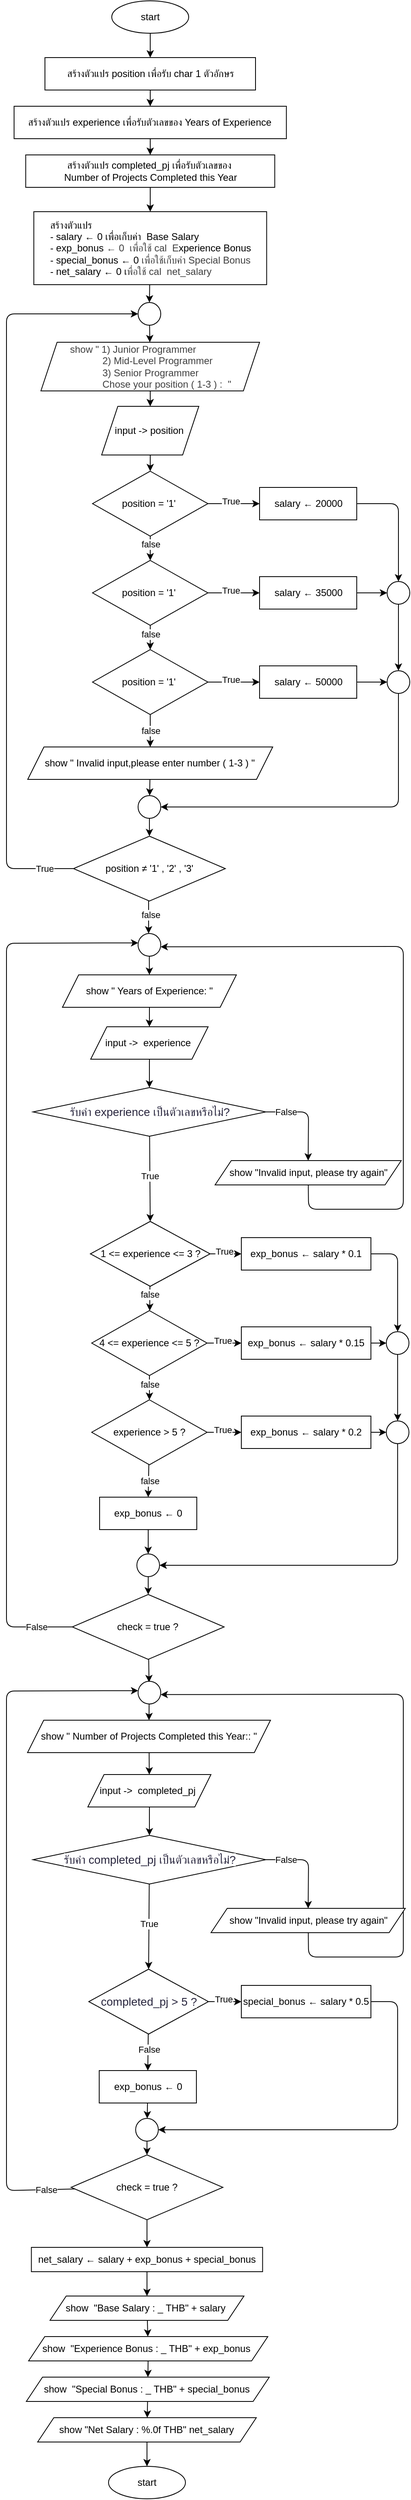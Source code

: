 <mxfile>
    <diagram id="rjmMeJDlCENXjaPgGZ8u" name="Page-1">
        <mxGraphModel dx="1001" dy="726" grid="1" gridSize="10" guides="1" tooltips="1" connect="1" arrows="1" fold="1" page="1" pageScale="1" pageWidth="850" pageHeight="1100" math="0" shadow="0">
            <root>
                <mxCell id="0"/>
                <mxCell id="1" parent="0"/>
                <mxCell id="4" value="" style="edgeStyle=none;html=1;" parent="1" source="2" target="3" edge="1">
                    <mxGeometry relative="1" as="geometry"/>
                </mxCell>
                <mxCell id="2" value="start" style="ellipse;whiteSpace=wrap;html=1;" parent="1" vertex="1">
                    <mxGeometry x="320" y="40" width="95" height="40" as="geometry"/>
                </mxCell>
                <mxCell id="6" value="" style="edgeStyle=none;html=1;" parent="1" source="3" target="5" edge="1">
                    <mxGeometry relative="1" as="geometry"/>
                </mxCell>
                <mxCell id="3" value="สร้างตัวแปร position เพื่อรับ char 1 ตัวอักษร" style="rounded=0;whiteSpace=wrap;html=1;" parent="1" vertex="1">
                    <mxGeometry x="237.5" y="110" width="260" height="40" as="geometry"/>
                </mxCell>
                <mxCell id="8" value="" style="edgeStyle=none;html=1;" parent="1" source="5" target="7" edge="1">
                    <mxGeometry relative="1" as="geometry"/>
                </mxCell>
                <mxCell id="5" value="สร้างตัวแปร e&lt;span style=&quot;color: rgb(0, 0, 0);&quot;&gt;xperience&amp;nbsp;&lt;/span&gt;เพื่อรับตัวเลขของ Years of Experience" style="rounded=0;whiteSpace=wrap;html=1;" parent="1" vertex="1">
                    <mxGeometry x="199.38" y="170" width="336.25" height="40" as="geometry"/>
                </mxCell>
                <mxCell id="11" value="" style="edgeStyle=none;html=1;" parent="1" source="7" target="10" edge="1">
                    <mxGeometry relative="1" as="geometry"/>
                </mxCell>
                <mxCell id="7" value="สร้างตัวแปร completed_pj&lt;span style=&quot;color: rgb(0, 0, 0);&quot;&gt;&amp;nbsp;&lt;/span&gt;เพื่อรับตัวเลขของ&amp;nbsp;&lt;div&gt;Number of Projects Completed this Year&lt;/div&gt;" style="rounded=0;whiteSpace=wrap;html=1;" parent="1" vertex="1">
                    <mxGeometry x="213.75" y="230" width="307.5" height="40" as="geometry"/>
                </mxCell>
                <mxCell id="13" value="" style="edgeStyle=none;html=1;entryX=0;entryY=0.5;entryDx=0;entryDy=0;" parent="1" source="10" target="14" edge="1">
                    <mxGeometry relative="1" as="geometry">
                        <mxPoint x="368" y="440" as="targetPoint"/>
                    </mxGeometry>
                </mxCell>
                <mxCell id="10" value="&lt;div style=&quot;text-align: left;&quot;&gt;&lt;span style=&quot;background-color: transparent;&quot;&gt;สร้างตัวแปร&amp;nbsp;&lt;/span&gt;&lt;/div&gt;&lt;div style=&quot;text-align: left;&quot;&gt;- salary ← 0 เพื่อเก็บค่า&amp;nbsp; Base Salary&lt;/div&gt;&lt;div style=&quot;text-align: left;&quot;&gt;- exp_bonus&amp;nbsp;&lt;span style=&quot;color: rgb(63, 63, 63); background-color: transparent;&quot;&gt;← 0&amp;nbsp;&amp;nbsp;&lt;/span&gt;&lt;span style=&quot;color: rgb(63, 63, 63); background-color: transparent;&quot;&gt;เพื่อใช้ cal&amp;nbsp; E&lt;/span&gt;&lt;span style=&quot;background-color: transparent; text-align: center; scrollbar-color: rgb(226, 226, 226) rgb(251, 251, 251); color: rgb(0, 0, 0);&quot;&gt;xperience Bonus&lt;/span&gt;&lt;/div&gt;&lt;div style=&quot;text-align: left;&quot;&gt;&lt;span style=&quot;background-color: transparent; text-align: center; scrollbar-color: rgb(226, 226, 226) rgb(251, 251, 251); color: rgb(0, 0, 0);&quot;&gt;-&amp;nbsp;special_bonus ← 0&amp;nbsp;&lt;/span&gt;&lt;span style=&quot;background-color: transparent; scrollbar-color: rgb(226, 226, 226) rgb(251, 251, 251); color: rgb(63, 63, 63);&quot;&gt;เพื่อใช้เก็บค่า Special Bonus&lt;/span&gt;&lt;/div&gt;&lt;div style=&quot;text-align: left;&quot;&gt;- net_salary ← 0 เ&lt;span style=&quot;background-color: transparent; scrollbar-color: rgb(226, 226, 226) rgb(251, 251, 251); color: rgb(63, 63, 63);&quot;&gt;พื่อใช้ cal&amp;nbsp; net_salary&lt;/span&gt;&lt;/div&gt;" style="rounded=0;whiteSpace=wrap;html=1;" parent="1" vertex="1">
                    <mxGeometry x="223.75" y="300" width="287.5" height="90" as="geometry"/>
                </mxCell>
                <mxCell id="20" value="&lt;div&gt;&lt;br&gt;&lt;/div&gt;&lt;div&gt;&lt;br&gt;&lt;/div&gt;" style="edgeStyle=none;html=1;" parent="1" source="14" target="19" edge="1">
                    <mxGeometry relative="1" as="geometry"/>
                </mxCell>
                <mxCell id="14" value="" style="ellipse;whiteSpace=wrap;html=1;aspect=fixed;direction=south;" parent="1" vertex="1">
                    <mxGeometry x="352.5" y="412" width="28" height="28" as="geometry"/>
                </mxCell>
                <mxCell id="23" value="" style="edgeStyle=none;html=1;" parent="1" source="19" target="22" edge="1">
                    <mxGeometry relative="1" as="geometry"/>
                </mxCell>
                <mxCell id="19" value="&lt;div style=&quot;color: rgb(63, 63, 63); scrollbar-color: rgb(226, 226, 226) rgb(251, 251, 251); text-align: left;&quot;&gt;show &quot; 1) Junior Programmer&amp;nbsp;&lt;/div&gt;&lt;div style=&quot;color: rgb(63, 63, 63); scrollbar-color: rgb(226, 226, 226) rgb(251, 251, 251); text-align: left;&quot;&gt;&lt;span style=&quot;color: rgb(63, 63, 63); scrollbar-color: rgb(226, 226, 226) rgb(251, 251, 251); white-space: pre;&quot;&gt;&#x9;&amp;nbsp;&lt;/span&gt;&amp;nbsp; &amp;nbsp;2) Mid-Level Programmer&lt;/div&gt;&lt;div style=&quot;color: rgb(63, 63, 63); scrollbar-color: rgb(226, 226, 226) rgb(251, 251, 251); text-align: left;&quot;&gt;&lt;span style=&quot;color: rgb(63, 63, 63); scrollbar-color: rgb(226, 226, 226) rgb(251, 251, 251); white-space: pre;&quot;&gt;&#x9;&lt;/span&gt;&amp;nbsp; &amp;nbsp;&amp;nbsp;3) Senior Programmer&amp;nbsp; &amp;nbsp;&lt;br style=&quot;color: rgb(63, 63, 63); scrollbar-color: rgb(226, 226, 226) rgb(251, 251, 251);&quot;&gt;&lt;/div&gt;&lt;div style=&quot;color: rgb(63, 63, 63); scrollbar-color: rgb(226, 226, 226) rgb(251, 251, 251); text-align: left;&quot;&gt;&lt;span style=&quot;color: rgb(63, 63, 63); scrollbar-color: rgb(226, 226, 226) rgb(251, 251, 251); white-space: pre;&quot;&gt;&#x9;&amp;nbsp;&lt;/span&gt;&amp;nbsp; &amp;nbsp;Chose your position ( 1-3 ) :&amp;nbsp;&amp;nbsp;&lt;span style=&quot;scrollbar-color: rgb(226, 226, 226) rgb(251, 251, 251); background-color: transparent; color: rgb(63, 63, 63);&quot;&gt;&quot;&lt;/span&gt;&lt;/div&gt;" style="shape=parallelogram;perimeter=parallelogramPerimeter;whiteSpace=wrap;html=1;fixedSize=1;" parent="1" vertex="1">
                    <mxGeometry x="232.51" y="461" width="270" height="60" as="geometry"/>
                </mxCell>
                <mxCell id="25" value="" style="edgeStyle=none;html=1;" parent="1" source="22" target="24" edge="1">
                    <mxGeometry relative="1" as="geometry"/>
                </mxCell>
                <mxCell id="22" value="input -&amp;gt; position&amp;nbsp;" style="shape=parallelogram;perimeter=parallelogramPerimeter;whiteSpace=wrap;html=1;fixedSize=1;" parent="1" vertex="1">
                    <mxGeometry x="307.5" y="540" width="120" height="60" as="geometry"/>
                </mxCell>
                <mxCell id="27" value="" style="edgeStyle=none;html=1;" edge="1" parent="1" source="24" target="26">
                    <mxGeometry relative="1" as="geometry"/>
                </mxCell>
                <mxCell id="28" value="True" style="edgeLabel;html=1;align=center;verticalAlign=middle;resizable=0;points=[];" vertex="1" connectable="0" parent="27">
                    <mxGeometry x="-0.121" y="3" relative="1" as="geometry">
                        <mxPoint as="offset"/>
                    </mxGeometry>
                </mxCell>
                <mxCell id="39" value="" style="edgeStyle=none;html=1;" edge="1" parent="1" source="24" target="32">
                    <mxGeometry relative="1" as="geometry"/>
                </mxCell>
                <mxCell id="24" value="position = &#39;1&#39;&amp;nbsp;" style="rhombus;whiteSpace=wrap;html=1;" parent="1" vertex="1">
                    <mxGeometry x="296.26" y="620" width="142.5" height="80" as="geometry"/>
                </mxCell>
                <mxCell id="51" style="edgeStyle=none;html=1;entryX=0;entryY=0.5;entryDx=0;entryDy=0;" edge="1" parent="1" source="26" target="46">
                    <mxGeometry relative="1" as="geometry">
                        <mxPoint x="660" y="660" as="targetPoint"/>
                        <Array as="points">
                            <mxPoint x="674" y="660"/>
                        </Array>
                    </mxGeometry>
                </mxCell>
                <mxCell id="26" value="salary ← 20000" style="whiteSpace=wrap;html=1;" vertex="1" parent="1">
                    <mxGeometry x="502.51" y="640" width="120" height="40" as="geometry"/>
                </mxCell>
                <mxCell id="30" value="" style="edgeStyle=none;html=1;" edge="1" parent="1" source="32" target="33">
                    <mxGeometry relative="1" as="geometry"/>
                </mxCell>
                <mxCell id="31" value="True" style="edgeLabel;html=1;align=center;verticalAlign=middle;resizable=0;points=[];" vertex="1" connectable="0" parent="30">
                    <mxGeometry x="-0.121" y="3" relative="1" as="geometry">
                        <mxPoint as="offset"/>
                    </mxGeometry>
                </mxCell>
                <mxCell id="38" value="" style="edgeStyle=none;html=1;" edge="1" parent="1" source="32" target="36">
                    <mxGeometry relative="1" as="geometry"/>
                </mxCell>
                <mxCell id="40" value="false" style="edgeLabel;html=1;align=center;verticalAlign=middle;resizable=0;points=[];" vertex="1" connectable="0" parent="38">
                    <mxGeometry y="1" relative="1" as="geometry">
                        <mxPoint x="-1" y="-4" as="offset"/>
                    </mxGeometry>
                </mxCell>
                <mxCell id="32" value="position = &#39;1&#39;&amp;nbsp;" style="rhombus;whiteSpace=wrap;html=1;" vertex="1" parent="1">
                    <mxGeometry x="296.26" y="730" width="142.5" height="80" as="geometry"/>
                </mxCell>
                <mxCell id="52" style="edgeStyle=none;html=1;entryX=0.5;entryY=1;entryDx=0;entryDy=0;" edge="1" parent="1" source="33" target="46">
                    <mxGeometry relative="1" as="geometry"/>
                </mxCell>
                <mxCell id="33" value="salary ← 35000" style="whiteSpace=wrap;html=1;" vertex="1" parent="1">
                    <mxGeometry x="502.51" y="750" width="120" height="40" as="geometry"/>
                </mxCell>
                <mxCell id="34" value="" style="edgeStyle=none;html=1;" edge="1" parent="1" source="36" target="37">
                    <mxGeometry relative="1" as="geometry"/>
                </mxCell>
                <mxCell id="35" value="True" style="edgeLabel;html=1;align=center;verticalAlign=middle;resizable=0;points=[];" vertex="1" connectable="0" parent="34">
                    <mxGeometry x="-0.121" y="3" relative="1" as="geometry">
                        <mxPoint as="offset"/>
                    </mxGeometry>
                </mxCell>
                <mxCell id="44" style="edgeStyle=none;html=1;entryX=0.5;entryY=0;entryDx=0;entryDy=0;" edge="1" parent="1" source="36" target="45">
                    <mxGeometry relative="1" as="geometry">
                        <mxPoint x="367.502" y="960" as="targetPoint"/>
                    </mxGeometry>
                </mxCell>
                <mxCell id="36" value="position = &#39;1&#39;&amp;nbsp;" style="rhombus;whiteSpace=wrap;html=1;" vertex="1" parent="1">
                    <mxGeometry x="296.26" y="840" width="142.5" height="80" as="geometry"/>
                </mxCell>
                <mxCell id="53" style="edgeStyle=none;html=1;" edge="1" parent="1" source="37" target="47">
                    <mxGeometry relative="1" as="geometry"/>
                </mxCell>
                <mxCell id="37" value="salary ← 50000" style="whiteSpace=wrap;html=1;" vertex="1" parent="1">
                    <mxGeometry x="502.51" y="860" width="120" height="40" as="geometry"/>
                </mxCell>
                <mxCell id="41" value="false" style="edgeLabel;html=1;align=center;verticalAlign=middle;resizable=0;points=[];" vertex="1" connectable="0" parent="1">
                    <mxGeometry x="377.51" y="831.172" as="geometry">
                        <mxPoint x="-10" y="-121" as="offset"/>
                    </mxGeometry>
                </mxCell>
                <mxCell id="42" value="false" style="edgeLabel;html=1;align=center;verticalAlign=middle;resizable=0;points=[];" vertex="1" connectable="0" parent="1">
                    <mxGeometry x="367.5" y="940.002" as="geometry"/>
                </mxCell>
                <mxCell id="50" value="" style="edgeStyle=none;html=1;" edge="1" parent="1" source="45" target="49">
                    <mxGeometry relative="1" as="geometry"/>
                </mxCell>
                <mxCell id="45" value="show &quot; Invalid input,please enter number ( 1-3 ) &quot;" style="shape=parallelogram;perimeter=parallelogramPerimeter;whiteSpace=wrap;html=1;fixedSize=1;" vertex="1" parent="1">
                    <mxGeometry x="216.26" y="960" width="302.49" height="40" as="geometry"/>
                </mxCell>
                <mxCell id="54" style="edgeStyle=none;html=1;" edge="1" parent="1" source="46" target="47">
                    <mxGeometry relative="1" as="geometry"/>
                </mxCell>
                <mxCell id="46" value="" style="ellipse;whiteSpace=wrap;html=1;aspect=fixed;direction=south;" vertex="1" parent="1">
                    <mxGeometry x="660" y="756" width="28" height="28" as="geometry"/>
                </mxCell>
                <mxCell id="55" style="edgeStyle=none;html=1;entryX=0.5;entryY=0;entryDx=0;entryDy=0;" edge="1" parent="1" source="47" target="49">
                    <mxGeometry relative="1" as="geometry">
                        <Array as="points">
                            <mxPoint x="674" y="1034"/>
                        </Array>
                    </mxGeometry>
                </mxCell>
                <mxCell id="47" value="" style="ellipse;whiteSpace=wrap;html=1;aspect=fixed;direction=south;" vertex="1" parent="1">
                    <mxGeometry x="660" y="866" width="28" height="28" as="geometry"/>
                </mxCell>
                <mxCell id="57" value="" style="edgeStyle=none;html=1;" edge="1" parent="1" source="49" target="56">
                    <mxGeometry relative="1" as="geometry"/>
                </mxCell>
                <mxCell id="49" value="" style="ellipse;whiteSpace=wrap;html=1;aspect=fixed;direction=south;" vertex="1" parent="1">
                    <mxGeometry x="352.5" y="1020" width="28" height="28" as="geometry"/>
                </mxCell>
                <mxCell id="59" style="edgeStyle=none;html=1;entryX=0.5;entryY=1;entryDx=0;entryDy=0;" edge="1" parent="1" source="56" target="14">
                    <mxGeometry relative="1" as="geometry">
                        <mxPoint x="190" y="380" as="targetPoint"/>
                        <Array as="points">
                            <mxPoint x="190" y="1110"/>
                            <mxPoint x="190" y="426"/>
                        </Array>
                    </mxGeometry>
                </mxCell>
                <mxCell id="60" value="True" style="edgeLabel;html=1;align=center;verticalAlign=middle;resizable=0;points=[];" vertex="1" connectable="0" parent="59">
                    <mxGeometry x="-0.921" relative="1" as="geometry">
                        <mxPoint as="offset"/>
                    </mxGeometry>
                </mxCell>
                <mxCell id="61" style="edgeStyle=none;html=1;entryX=0;entryY=0.5;entryDx=0;entryDy=0;" edge="1" parent="1">
                    <mxGeometry relative="1" as="geometry">
                        <mxPoint x="365.49" y="1190.0" as="targetPoint"/>
                        <mxPoint x="365.493" y="1149.999" as="sourcePoint"/>
                    </mxGeometry>
                </mxCell>
                <mxCell id="63" value="false" style="edgeLabel;html=1;align=center;verticalAlign=middle;resizable=0;points=[];" vertex="1" connectable="0" parent="61">
                    <mxGeometry x="-0.158" y="2" relative="1" as="geometry">
                        <mxPoint as="offset"/>
                    </mxGeometry>
                </mxCell>
                <mxCell id="56" value="position&amp;nbsp;&lt;span style=&quot;color: rgb(0, 0, 0);&quot;&gt;≠&lt;/span&gt;&amp;nbsp;&#39;1&#39; ,&amp;nbsp;&#39;2&#39; , &#39;3&#39;" style="rhombus;whiteSpace=wrap;html=1;" vertex="1" parent="1">
                    <mxGeometry x="272.75" y="1070" width="187.49" height="80" as="geometry"/>
                </mxCell>
                <mxCell id="71" style="edgeStyle=none;html=1;entryX=0.5;entryY=0;entryDx=0;entryDy=0;" edge="1" parent="1" source="62" target="64">
                    <mxGeometry relative="1" as="geometry"/>
                </mxCell>
                <mxCell id="62" value="" style="ellipse;whiteSpace=wrap;html=1;aspect=fixed;direction=south;rotation=10;" vertex="1" parent="1">
                    <mxGeometry x="352.49" y="1190" width="28" height="28" as="geometry"/>
                </mxCell>
                <mxCell id="68" value="" style="edgeStyle=none;html=1;" edge="1" parent="1" source="64" target="67">
                    <mxGeometry relative="1" as="geometry"/>
                </mxCell>
                <mxCell id="64" value="show &quot; Years of Experience: &quot;" style="shape=parallelogram;perimeter=parallelogramPerimeter;whiteSpace=wrap;html=1;fixedSize=1;" vertex="1" parent="1">
                    <mxGeometry x="259.13" y="1241" width="214.74" height="40" as="geometry"/>
                </mxCell>
                <mxCell id="70" value="" style="edgeStyle=none;html=1;" edge="1" parent="1" source="67" target="69">
                    <mxGeometry relative="1" as="geometry"/>
                </mxCell>
                <mxCell id="67" value="input -&amp;gt;&amp;nbsp;&lt;span style=&quot;color: rgb(0, 0, 0);&quot;&gt;&amp;nbsp;experience&lt;/span&gt;&amp;nbsp;" style="shape=parallelogram;perimeter=parallelogramPerimeter;whiteSpace=wrap;html=1;fixedSize=1;" vertex="1" parent="1">
                    <mxGeometry x="293.99" y="1305" width="145" height="40" as="geometry"/>
                </mxCell>
                <mxCell id="75" style="edgeStyle=none;html=1;entryX=0.5;entryY=0;entryDx=0;entryDy=0;" edge="1" parent="1" source="69" target="74">
                    <mxGeometry relative="1" as="geometry">
                        <Array as="points">
                            <mxPoint x="563" y="1410"/>
                        </Array>
                    </mxGeometry>
                </mxCell>
                <mxCell id="76" value="False" style="edgeLabel;html=1;align=center;verticalAlign=middle;resizable=0;points=[];" vertex="1" connectable="0" parent="75">
                    <mxGeometry x="-0.569" y="3" relative="1" as="geometry">
                        <mxPoint y="3" as="offset"/>
                    </mxGeometry>
                </mxCell>
                <mxCell id="78" style="edgeStyle=none;html=1;entryX=0.5;entryY=0;entryDx=0;entryDy=0;" edge="1" parent="1" source="69" target="84">
                    <mxGeometry relative="1" as="geometry">
                        <mxPoint x="366.505" y="1550" as="targetPoint"/>
                    </mxGeometry>
                </mxCell>
                <mxCell id="79" value="True" style="edgeLabel;html=1;align=center;verticalAlign=middle;resizable=0;points=[];" vertex="1" connectable="0" parent="78">
                    <mxGeometry x="-0.073" relative="1" as="geometry">
                        <mxPoint as="offset"/>
                    </mxGeometry>
                </mxCell>
                <mxCell id="69" value="&lt;span style=&quot;color: rgb(40, 37, 61); font-family: &amp;quot;Recursive Variable&amp;quot;, arial, sans-serif; font-size: 14px; text-wrap-mode: nowrap; background-color: rgb(255, 255, 255);&quot;&gt;รับค่า experience เป็นตัวเลขหรือไม่?&lt;/span&gt;" style="rhombus;whiteSpace=wrap;html=1;" vertex="1" parent="1">
                    <mxGeometry x="222.75" y="1380" width="287.51" height="60" as="geometry"/>
                </mxCell>
                <mxCell id="77" style="edgeStyle=none;html=1;entryX=0.5;entryY=0;entryDx=0;entryDy=0;" edge="1" parent="1" source="74" target="62">
                    <mxGeometry relative="1" as="geometry">
                        <Array as="points">
                            <mxPoint x="563" y="1530"/>
                            <mxPoint x="680" y="1530"/>
                            <mxPoint x="680" y="1206"/>
                        </Array>
                    </mxGeometry>
                </mxCell>
                <mxCell id="74" value="show &quot;Invalid input, please try again&quot;" style="shape=parallelogram;perimeter=parallelogramPerimeter;whiteSpace=wrap;html=1;fixedSize=1;" vertex="1" parent="1">
                    <mxGeometry x="447.57" y="1470" width="229.88" height="30" as="geometry"/>
                </mxCell>
                <mxCell id="81" value="" style="edgeStyle=none;html=1;" edge="1" parent="1" source="84" target="86">
                    <mxGeometry relative="1" as="geometry"/>
                </mxCell>
                <mxCell id="82" value="True" style="edgeLabel;html=1;align=center;verticalAlign=middle;resizable=0;points=[];" vertex="1" connectable="0" parent="81">
                    <mxGeometry x="-0.121" y="3" relative="1" as="geometry">
                        <mxPoint as="offset"/>
                    </mxGeometry>
                </mxCell>
                <mxCell id="83" value="" style="edgeStyle=none;html=1;" edge="1" parent="1" source="84" target="91">
                    <mxGeometry relative="1" as="geometry"/>
                </mxCell>
                <mxCell id="84" value="&lt;span style=&quot;scrollbar-color: rgb(226, 226, 226) rgb(251, 251, 251); color: rgb(0, 0, 0);&quot;&gt;1 &amp;lt;= experience&lt;/span&gt;&lt;span style=&quot;color: rgb(0, 0, 0);&quot;&gt;&amp;nbsp;&amp;lt;= 3&lt;/span&gt;&amp;nbsp;?" style="rhombus;whiteSpace=wrap;html=1;" vertex="1" parent="1">
                    <mxGeometry x="293.62" y="1545" width="147.76" height="80" as="geometry"/>
                </mxCell>
                <mxCell id="85" style="edgeStyle=none;html=1;entryX=0;entryY=0.5;entryDx=0;entryDy=0;" edge="1" parent="1" source="86" target="103">
                    <mxGeometry relative="1" as="geometry">
                        <mxPoint x="659" y="1585" as="targetPoint"/>
                        <Array as="points">
                            <mxPoint x="673" y="1585"/>
                        </Array>
                    </mxGeometry>
                </mxCell>
                <mxCell id="86" value="&lt;span style=&quot;scrollbar-color: rgb(226, 226, 226) rgb(251, 251, 251); color: rgb(0, 0, 0);&quot;&gt;exp_bonus&lt;/span&gt;&lt;span style=&quot;color: rgb(0, 0, 0);&quot;&gt;&amp;nbsp;← salary * 0.1&lt;/span&gt;" style="whiteSpace=wrap;html=1;" vertex="1" parent="1">
                    <mxGeometry x="480" y="1565" width="160" height="40" as="geometry"/>
                </mxCell>
                <mxCell id="87" value="" style="edgeStyle=none;html=1;" edge="1" parent="1" source="91" target="93">
                    <mxGeometry relative="1" as="geometry"/>
                </mxCell>
                <mxCell id="88" value="True" style="edgeLabel;html=1;align=center;verticalAlign=middle;resizable=0;points=[];" vertex="1" connectable="0" parent="87">
                    <mxGeometry x="-0.121" y="3" relative="1" as="geometry">
                        <mxPoint as="offset"/>
                    </mxGeometry>
                </mxCell>
                <mxCell id="89" value="" style="edgeStyle=none;html=1;" edge="1" parent="1" source="91" target="97">
                    <mxGeometry relative="1" as="geometry"/>
                </mxCell>
                <mxCell id="90" value="false" style="edgeLabel;html=1;align=center;verticalAlign=middle;resizable=0;points=[];" vertex="1" connectable="0" parent="89">
                    <mxGeometry y="1" relative="1" as="geometry">
                        <mxPoint x="-1" y="-4" as="offset"/>
                    </mxGeometry>
                </mxCell>
                <mxCell id="91" value="&lt;span style=&quot;scrollbar-color: rgb(226, 226, 226) rgb(251, 251, 251); color: rgb(0, 0, 0);&quot;&gt;4 &amp;lt;= experience&lt;/span&gt;&lt;span style=&quot;scrollbar-color: rgb(226, 226, 226) rgb(251, 251, 251); color: rgb(0, 0, 0);&quot;&gt;&amp;nbsp;&amp;lt;= 5&lt;/span&gt;&lt;span style=&quot;color: rgb(0, 0, 0);&quot;&gt;&amp;nbsp;?&lt;/span&gt;" style="rhombus;whiteSpace=wrap;html=1;" vertex="1" parent="1">
                    <mxGeometry x="295.26" y="1655" width="142.5" height="80" as="geometry"/>
                </mxCell>
                <mxCell id="92" style="edgeStyle=none;html=1;entryX=0.5;entryY=1;entryDx=0;entryDy=0;" edge="1" parent="1" source="93" target="103">
                    <mxGeometry relative="1" as="geometry"/>
                </mxCell>
                <mxCell id="93" value="&lt;span style=&quot;scrollbar-color: rgb(226, 226, 226) rgb(251, 251, 251); color: rgb(0, 0, 0);&quot;&gt;exp_bonus&lt;/span&gt;&lt;span style=&quot;color: rgb(0, 0, 0);&quot;&gt;&amp;nbsp;← salary * 0.15&lt;/span&gt;" style="whiteSpace=wrap;html=1;" vertex="1" parent="1">
                    <mxGeometry x="480" y="1675" width="160" height="40" as="geometry"/>
                </mxCell>
                <mxCell id="94" value="" style="edgeStyle=none;html=1;" edge="1" parent="1" source="97" target="99">
                    <mxGeometry relative="1" as="geometry"/>
                </mxCell>
                <mxCell id="95" value="True" style="edgeLabel;html=1;align=center;verticalAlign=middle;resizable=0;points=[];" vertex="1" connectable="0" parent="94">
                    <mxGeometry x="-0.121" y="3" relative="1" as="geometry">
                        <mxPoint as="offset"/>
                    </mxGeometry>
                </mxCell>
                <mxCell id="96" style="edgeStyle=none;html=1;entryX=0.5;entryY=0;entryDx=0;entryDy=0;" edge="1" parent="1" source="97" target="105">
                    <mxGeometry relative="1" as="geometry">
                        <mxPoint x="367" y="1885" as="targetPoint"/>
                    </mxGeometry>
                </mxCell>
                <mxCell id="97" value="&lt;span style=&quot;scrollbar-color: rgb(226, 226, 226) rgb(251, 251, 251); color: rgb(0, 0, 0);&quot;&gt;experience &amp;gt;&lt;/span&gt;&lt;span style=&quot;scrollbar-color: rgb(226, 226, 226) rgb(251, 251, 251); color: rgb(0, 0, 0);&quot;&gt;&amp;nbsp;5&lt;/span&gt;&lt;span style=&quot;color: rgb(0, 0, 0);&quot;&gt;&amp;nbsp;?&lt;/span&gt;" style="rhombus;whiteSpace=wrap;html=1;" vertex="1" parent="1">
                    <mxGeometry x="295.26" y="1765" width="142.5" height="80" as="geometry"/>
                </mxCell>
                <mxCell id="98" style="edgeStyle=none;html=1;" edge="1" parent="1" source="99" target="104">
                    <mxGeometry relative="1" as="geometry"/>
                </mxCell>
                <mxCell id="99" value="&lt;span style=&quot;color: rgb(0, 0, 0);&quot;&gt;exp_bonus&lt;/span&gt;&amp;nbsp;← salary * 0.2" style="whiteSpace=wrap;html=1;" vertex="1" parent="1">
                    <mxGeometry x="480" y="1785" width="160" height="40" as="geometry"/>
                </mxCell>
                <mxCell id="100" value="false" style="edgeLabel;html=1;align=center;verticalAlign=middle;resizable=0;points=[];" vertex="1" connectable="0" parent="1">
                    <mxGeometry x="376.51" y="1756.172" as="geometry">
                        <mxPoint x="-10" y="-121" as="offset"/>
                    </mxGeometry>
                </mxCell>
                <mxCell id="101" value="false" style="edgeLabel;html=1;align=center;verticalAlign=middle;resizable=0;points=[];" vertex="1" connectable="0" parent="1">
                    <mxGeometry x="366.5" y="1865.002" as="geometry"/>
                </mxCell>
                <mxCell id="102" style="edgeStyle=none;html=1;" edge="1" parent="1" source="103" target="104">
                    <mxGeometry relative="1" as="geometry"/>
                </mxCell>
                <mxCell id="103" value="" style="ellipse;whiteSpace=wrap;html=1;aspect=fixed;direction=south;" vertex="1" parent="1">
                    <mxGeometry x="659" y="1681" width="28" height="28" as="geometry"/>
                </mxCell>
                <mxCell id="108" style="edgeStyle=none;html=1;entryX=0.5;entryY=0;entryDx=0;entryDy=0;" edge="1" parent="1" source="104" target="106">
                    <mxGeometry relative="1" as="geometry">
                        <Array as="points">
                            <mxPoint x="673" y="1969"/>
                        </Array>
                    </mxGeometry>
                </mxCell>
                <mxCell id="104" value="" style="ellipse;whiteSpace=wrap;html=1;aspect=fixed;direction=south;" vertex="1" parent="1">
                    <mxGeometry x="659" y="1791" width="28" height="28" as="geometry"/>
                </mxCell>
                <mxCell id="109" value="" style="edgeStyle=none;html=1;" edge="1" parent="1" source="105" target="106">
                    <mxGeometry relative="1" as="geometry"/>
                </mxCell>
                <mxCell id="105" value="exp_bonus ← 0" style="whiteSpace=wrap;html=1;" vertex="1" parent="1">
                    <mxGeometry x="305" y="1885" width="120" height="40" as="geometry"/>
                </mxCell>
                <mxCell id="111" value="" style="edgeStyle=none;html=1;" edge="1" parent="1" source="106" target="110">
                    <mxGeometry relative="1" as="geometry"/>
                </mxCell>
                <mxCell id="106" value="" style="ellipse;whiteSpace=wrap;html=1;aspect=fixed;direction=south;" vertex="1" parent="1">
                    <mxGeometry x="351" y="1955" width="28" height="28" as="geometry"/>
                </mxCell>
                <mxCell id="112" style="edgeStyle=none;html=1;entryX=0.5;entryY=1;entryDx=0;entryDy=0;" edge="1" parent="1" source="110" target="62">
                    <mxGeometry relative="1" as="geometry">
                        <Array as="points">
                            <mxPoint x="190" y="2045"/>
                            <mxPoint x="190" y="1202"/>
                        </Array>
                    </mxGeometry>
                </mxCell>
                <mxCell id="113" value="False" style="edgeLabel;html=1;align=center;verticalAlign=middle;resizable=0;points=[];" vertex="1" connectable="0" parent="112">
                    <mxGeometry x="-0.917" y="4" relative="1" as="geometry">
                        <mxPoint y="-4" as="offset"/>
                    </mxGeometry>
                </mxCell>
                <mxCell id="207" style="edgeStyle=none;html=1;entryX=0.052;entryY=0.596;entryDx=0;entryDy=0;entryPerimeter=0;" edge="1" parent="1" source="110" target="161">
                    <mxGeometry relative="1" as="geometry"/>
                </mxCell>
                <mxCell id="110" value="&lt;span style=&quot;color: rgb(0, 0, 0);&quot;&gt;check = true ?&lt;/span&gt;" style="rhombus;whiteSpace=wrap;html=1;" vertex="1" parent="1">
                    <mxGeometry x="271.26" y="2005" width="187.49" height="80" as="geometry"/>
                </mxCell>
                <mxCell id="160" style="edgeStyle=none;html=1;entryX=0.5;entryY=0;entryDx=0;entryDy=0;" edge="1" parent="1" source="161" target="163">
                    <mxGeometry relative="1" as="geometry"/>
                </mxCell>
                <mxCell id="161" value="" style="ellipse;whiteSpace=wrap;html=1;aspect=fixed;direction=south;rotation=10;" vertex="1" parent="1">
                    <mxGeometry x="352.49" y="2112" width="28" height="28" as="geometry"/>
                </mxCell>
                <mxCell id="162" value="" style="edgeStyle=none;html=1;" edge="1" parent="1" source="163" target="165">
                    <mxGeometry relative="1" as="geometry"/>
                </mxCell>
                <mxCell id="163" value="show &quot; Number of Projects Completed this Year:: &quot;" style="shape=parallelogram;perimeter=parallelogramPerimeter;whiteSpace=wrap;html=1;fixedSize=1;" vertex="1" parent="1">
                    <mxGeometry x="216" y="2160" width="300" height="40" as="geometry"/>
                </mxCell>
                <mxCell id="164" value="" style="edgeStyle=none;html=1;" edge="1" parent="1" source="165" target="170">
                    <mxGeometry relative="1" as="geometry"/>
                </mxCell>
                <mxCell id="165" value="input -&amp;gt;&amp;nbsp;&lt;span style=&quot;color: rgb(0, 0, 0);&quot;&gt;&amp;nbsp;completed_pj&lt;/span&gt;&amp;nbsp;" style="shape=parallelogram;perimeter=parallelogramPerimeter;whiteSpace=wrap;html=1;fixedSize=1;" vertex="1" parent="1">
                    <mxGeometry x="290.49" y="2227" width="151.99" height="40" as="geometry"/>
                </mxCell>
                <mxCell id="166" style="edgeStyle=none;html=1;entryX=0.5;entryY=0;entryDx=0;entryDy=0;" edge="1" parent="1" source="170" target="172">
                    <mxGeometry relative="1" as="geometry">
                        <Array as="points">
                            <mxPoint x="563" y="2332"/>
                        </Array>
                    </mxGeometry>
                </mxCell>
                <mxCell id="167" value="False" style="edgeLabel;html=1;align=center;verticalAlign=middle;resizable=0;points=[];" vertex="1" connectable="0" parent="166">
                    <mxGeometry x="-0.569" y="3" relative="1" as="geometry">
                        <mxPoint y="3" as="offset"/>
                    </mxGeometry>
                </mxCell>
                <mxCell id="168" style="edgeStyle=none;html=1;entryX=0.5;entryY=0;entryDx=0;entryDy=0;" edge="1" parent="1" source="170" target="176">
                    <mxGeometry relative="1" as="geometry">
                        <mxPoint x="366.505" y="2472" as="targetPoint"/>
                    </mxGeometry>
                </mxCell>
                <mxCell id="169" value="True" style="edgeLabel;html=1;align=center;verticalAlign=middle;resizable=0;points=[];" vertex="1" connectable="0" parent="168">
                    <mxGeometry x="-0.073" relative="1" as="geometry">
                        <mxPoint as="offset"/>
                    </mxGeometry>
                </mxCell>
                <mxCell id="170" value="&lt;span style=&quot;color: rgb(40, 37, 61); font-family: &amp;quot;Recursive Variable&amp;quot;, arial, sans-serif; font-size: 14px; text-wrap-mode: nowrap; background-color: rgb(255, 255, 255);&quot;&gt;รับค่า completed_pj เป็นตัวเลขหรือไม่?&lt;/span&gt;" style="rhombus;whiteSpace=wrap;html=1;" vertex="1" parent="1">
                    <mxGeometry x="222.75" y="2302" width="287.51" height="60" as="geometry"/>
                </mxCell>
                <mxCell id="171" style="edgeStyle=none;html=1;entryX=0.5;entryY=0;entryDx=0;entryDy=0;" edge="1" parent="1" source="172" target="161">
                    <mxGeometry relative="1" as="geometry">
                        <Array as="points">
                            <mxPoint x="563" y="2452"/>
                            <mxPoint x="680" y="2452"/>
                            <mxPoint x="680" y="2128"/>
                        </Array>
                    </mxGeometry>
                </mxCell>
                <mxCell id="172" value="show &quot;Invalid input, please try again&quot;" style="shape=parallelogram;perimeter=parallelogramPerimeter;whiteSpace=wrap;html=1;fixedSize=1;" vertex="1" parent="1">
                    <mxGeometry x="442.57" y="2392" width="239.88" height="30" as="geometry"/>
                </mxCell>
                <mxCell id="173" value="" style="edgeStyle=none;html=1;" edge="1" parent="1" source="176" target="178">
                    <mxGeometry relative="1" as="geometry"/>
                </mxCell>
                <mxCell id="174" value="True" style="edgeLabel;html=1;align=center;verticalAlign=middle;resizable=0;points=[];" vertex="1" connectable="0" parent="173">
                    <mxGeometry x="-0.121" y="3" relative="1" as="geometry">
                        <mxPoint as="offset"/>
                    </mxGeometry>
                </mxCell>
                <mxCell id="175" value="" style="edgeStyle=none;html=1;entryX=0.5;entryY=0;entryDx=0;entryDy=0;" edge="1" parent="1" source="176" target="199">
                    <mxGeometry relative="1" as="geometry">
                        <mxPoint x="366.868" y="2577.201" as="targetPoint"/>
                    </mxGeometry>
                </mxCell>
                <mxCell id="208" value="False" style="edgeLabel;html=1;align=center;verticalAlign=middle;resizable=0;points=[];" vertex="1" connectable="0" parent="175">
                    <mxGeometry x="-0.183" y="1" relative="1" as="geometry">
                        <mxPoint as="offset"/>
                    </mxGeometry>
                </mxCell>
                <mxCell id="176" value="&lt;span style=&quot;color: rgb(40, 37, 61); font-family: &amp;quot;Recursive Variable&amp;quot;, arial, sans-serif; font-size: 14px; text-wrap-mode: nowrap; background-color: rgb(255, 255, 255);&quot;&gt;completed_pj &amp;gt; 5 ?&lt;/span&gt;" style="rhombus;whiteSpace=wrap;html=1;" vertex="1" parent="1">
                    <mxGeometry x="291.62" y="2467" width="147.76" height="80" as="geometry"/>
                </mxCell>
                <mxCell id="177" style="edgeStyle=none;html=1;entryX=0.5;entryY=0;entryDx=0;entryDy=0;" edge="1" parent="1" source="178" target="201">
                    <mxGeometry relative="1" as="geometry">
                        <mxPoint x="673" y="2603" as="targetPoint"/>
                        <Array as="points">
                            <mxPoint x="673" y="2507"/>
                            <mxPoint x="673" y="2665"/>
                        </Array>
                    </mxGeometry>
                </mxCell>
                <mxCell id="178" value="&lt;span style=&quot;scrollbar-color: rgb(226, 226, 226) rgb(251, 251, 251); color: rgb(0, 0, 0);&quot;&gt;special_bonus&lt;/span&gt;&lt;span style=&quot;color: rgb(0, 0, 0);&quot;&gt;&amp;nbsp;← salary * 0.5&lt;/span&gt;" style="whiteSpace=wrap;html=1;" vertex="1" parent="1">
                    <mxGeometry x="480" y="2487" width="160" height="40" as="geometry"/>
                </mxCell>
                <mxCell id="198" value="" style="edgeStyle=none;html=1;" edge="1" parent="1" source="199" target="201">
                    <mxGeometry relative="1" as="geometry"/>
                </mxCell>
                <mxCell id="199" value="exp_bonus ← 0" style="whiteSpace=wrap;html=1;" vertex="1" parent="1">
                    <mxGeometry x="304.51" y="2592" width="120" height="40" as="geometry"/>
                </mxCell>
                <mxCell id="200" value="" style="edgeStyle=none;html=1;" edge="1" parent="1" source="201" target="204">
                    <mxGeometry relative="1" as="geometry"/>
                </mxCell>
                <mxCell id="201" value="" style="ellipse;whiteSpace=wrap;html=1;aspect=fixed;direction=south;" vertex="1" parent="1">
                    <mxGeometry x="349.5" y="2651" width="28" height="28" as="geometry"/>
                </mxCell>
                <mxCell id="202" style="edgeStyle=none;html=1;entryX=0.5;entryY=1;entryDx=0;entryDy=0;" edge="1" parent="1" source="204" target="161">
                    <mxGeometry relative="1" as="geometry">
                        <Array as="points">
                            <mxPoint x="190" y="2740"/>
                            <mxPoint x="190" y="2124"/>
                        </Array>
                    </mxGeometry>
                </mxCell>
                <mxCell id="203" value="False" style="edgeLabel;html=1;align=center;verticalAlign=middle;resizable=0;points=[];" vertex="1" connectable="0" parent="202">
                    <mxGeometry x="-0.917" y="4" relative="1" as="geometry">
                        <mxPoint y="-4" as="offset"/>
                    </mxGeometry>
                </mxCell>
                <mxCell id="210" value="" style="edgeStyle=none;html=1;" edge="1" parent="1" source="204" target="209">
                    <mxGeometry relative="1" as="geometry"/>
                </mxCell>
                <mxCell id="204" value="check = true ?" style="rhombus;whiteSpace=wrap;html=1;" vertex="1" parent="1">
                    <mxGeometry x="269.75" y="2696" width="187.49" height="80" as="geometry"/>
                </mxCell>
                <mxCell id="212" style="edgeStyle=none;html=1;" edge="1" parent="1" source="209" target="211">
                    <mxGeometry relative="1" as="geometry"/>
                </mxCell>
                <mxCell id="209" value="net_salary ← salary + exp_bonus + special_bonus" style="whiteSpace=wrap;html=1;" vertex="1" parent="1">
                    <mxGeometry x="220.76" y="2810" width="285.48" height="30" as="geometry"/>
                </mxCell>
                <mxCell id="214" value="" style="edgeStyle=none;html=1;" edge="1" parent="1" source="211" target="213">
                    <mxGeometry relative="1" as="geometry"/>
                </mxCell>
                <mxCell id="211" value="&lt;span style=&quot;color: rgb(0, 0, 0);&quot;&gt;show&lt;/span&gt;&amp;nbsp;&lt;span style=&quot;color: rgb(0, 0, 0);&quot;&gt;&amp;nbsp;&quot;Base Salary : _ THB&quot; +&amp;nbsp;&lt;/span&gt;&lt;span style=&quot;color: rgb(0, 0, 0);&quot;&gt;salary&lt;/span&gt;&amp;nbsp;" style="shape=parallelogram;perimeter=parallelogramPerimeter;whiteSpace=wrap;html=1;fixedSize=1;" vertex="1" parent="1">
                    <mxGeometry x="243.75" y="2870" width="239.49" height="30" as="geometry"/>
                </mxCell>
                <mxCell id="216" value="" style="edgeStyle=none;html=1;" edge="1" parent="1" source="213" target="215">
                    <mxGeometry relative="1" as="geometry"/>
                </mxCell>
                <mxCell id="213" value="&lt;span style=&quot;color: rgb(0, 0, 0);&quot;&gt;show&lt;/span&gt;&amp;nbsp;&lt;span style=&quot;color: rgb(0, 0, 0);&quot;&gt;&amp;nbsp;&quot;Experience Bonus : _ THB&quot; +&amp;nbsp;&lt;/span&gt;&lt;span style=&quot;color: rgb(0, 0, 0);&quot;&gt;exp_bonus&lt;/span&gt;&amp;nbsp;" style="shape=parallelogram;perimeter=parallelogramPerimeter;whiteSpace=wrap;html=1;fixedSize=1;" vertex="1" parent="1">
                    <mxGeometry x="217.31" y="2920" width="295.39" height="30" as="geometry"/>
                </mxCell>
                <mxCell id="218" value="" style="edgeStyle=none;html=1;" edge="1" parent="1" source="215" target="217">
                    <mxGeometry relative="1" as="geometry"/>
                </mxCell>
                <mxCell id="215" value="&lt;span style=&quot;color: rgb(0, 0, 0);&quot;&gt;show&lt;/span&gt;&amp;nbsp;&lt;span style=&quot;color: rgb(0, 0, 0);&quot;&gt;&amp;nbsp;&quot;Special Bonus : _ THB&quot; +&amp;nbsp;&lt;/span&gt;&lt;span style=&quot;color: rgb(0, 0, 0);&quot;&gt;special_bonus&lt;/span&gt;&amp;nbsp;" style="shape=parallelogram;perimeter=parallelogramPerimeter;whiteSpace=wrap;html=1;fixedSize=1;" vertex="1" parent="1">
                    <mxGeometry x="214.51" y="2970" width="300" height="30" as="geometry"/>
                </mxCell>
                <mxCell id="220" style="edgeStyle=none;html=1;" edge="1" parent="1" source="217" target="219">
                    <mxGeometry relative="1" as="geometry"/>
                </mxCell>
                <mxCell id="217" value="show &quot;Net Salary : %.0f THB&quot;&lt;span style=&quot;color: rgb(0, 0, 0);&quot;&gt;&amp;nbsp;&lt;/span&gt;&lt;span style=&quot;color: rgb(0, 0, 0);&quot;&gt;net_salary&lt;/span&gt;" style="shape=parallelogram;perimeter=parallelogramPerimeter;whiteSpace=wrap;html=1;fixedSize=1;" vertex="1" parent="1">
                    <mxGeometry x="228.49" y="3020" width="270" height="30" as="geometry"/>
                </mxCell>
                <mxCell id="219" value="start" style="ellipse;whiteSpace=wrap;html=1;" vertex="1" parent="1">
                    <mxGeometry x="316" y="3080" width="95" height="40" as="geometry"/>
                </mxCell>
            </root>
        </mxGraphModel>
    </diagram>
</mxfile>